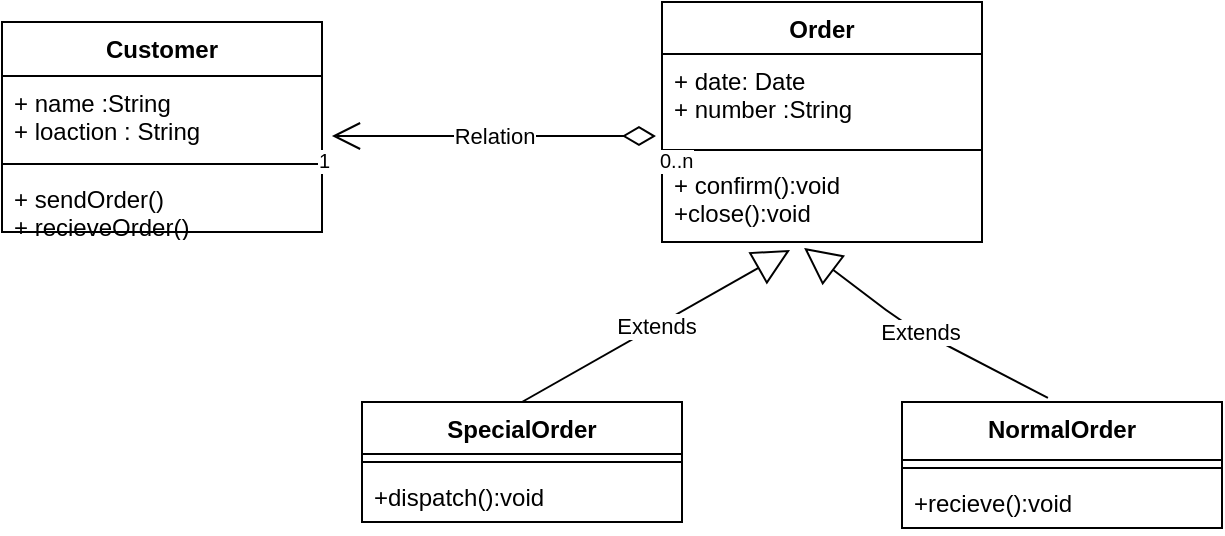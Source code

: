 <mxfile version="12.9.11" type="google"><diagram id="NKRZT1R6LFHvU0NbWi6P" name="Page-1"><mxGraphModel dx="868" dy="482" grid="1" gridSize="10" guides="1" tooltips="1" connect="1" arrows="1" fold="1" page="1" pageScale="1" pageWidth="827" pageHeight="1169" math="0" shadow="0"><root><mxCell id="0"/><mxCell id="1" parent="0"/><mxCell id="K3k2RYPiJiOC1snMqrYZ-1" value="Customer" style="swimlane;fontStyle=1;align=center;verticalAlign=top;childLayout=stackLayout;horizontal=1;startSize=27;horizontalStack=0;resizeParent=1;resizeParentMax=0;resizeLast=0;collapsible=1;marginBottom=0;" parent="1" vertex="1"><mxGeometry x="130" y="120" width="160" height="105" as="geometry"/></mxCell><mxCell id="K3k2RYPiJiOC1snMqrYZ-2" value="+ name :String&#10;+ loaction : String&#10;" style="text;strokeColor=none;fillColor=none;align=left;verticalAlign=top;spacingLeft=4;spacingRight=4;overflow=hidden;rotatable=0;points=[[0,0.5],[1,0.5]];portConstraint=eastwest;" parent="K3k2RYPiJiOC1snMqrYZ-1" vertex="1"><mxGeometry y="27" width="160" height="40" as="geometry"/></mxCell><mxCell id="K3k2RYPiJiOC1snMqrYZ-3" value="" style="line;strokeWidth=1;fillColor=none;align=left;verticalAlign=middle;spacingTop=-1;spacingLeft=3;spacingRight=3;rotatable=0;labelPosition=right;points=[];portConstraint=eastwest;" parent="K3k2RYPiJiOC1snMqrYZ-1" vertex="1"><mxGeometry y="67" width="160" height="8" as="geometry"/></mxCell><mxCell id="K3k2RYPiJiOC1snMqrYZ-4" value="+ sendOrder()&#10;+ recieveOrder()" style="text;strokeColor=none;fillColor=none;align=left;verticalAlign=top;spacingLeft=4;spacingRight=4;overflow=hidden;rotatable=0;points=[[0,0.5],[1,0.5]];portConstraint=eastwest;" parent="K3k2RYPiJiOC1snMqrYZ-1" vertex="1"><mxGeometry y="75" width="160" height="30" as="geometry"/></mxCell><mxCell id="K3k2RYPiJiOC1snMqrYZ-9" value="Order" style="swimlane;fontStyle=1;align=center;verticalAlign=top;childLayout=stackLayout;horizontal=1;startSize=26;horizontalStack=0;resizeParent=1;resizeParentMax=0;resizeLast=0;collapsible=1;marginBottom=0;" parent="1" vertex="1"><mxGeometry x="460" y="110" width="160" height="120" as="geometry"/></mxCell><mxCell id="K3k2RYPiJiOC1snMqrYZ-10" value="+ date: Date&#10;+ number :String&#10;" style="text;strokeColor=none;fillColor=none;align=left;verticalAlign=top;spacingLeft=4;spacingRight=4;overflow=hidden;rotatable=0;points=[[0,0.5],[1,0.5]];portConstraint=eastwest;" parent="K3k2RYPiJiOC1snMqrYZ-9" vertex="1"><mxGeometry y="26" width="160" height="44" as="geometry"/></mxCell><mxCell id="K3k2RYPiJiOC1snMqrYZ-11" value="" style="line;strokeWidth=1;fillColor=none;align=left;verticalAlign=middle;spacingTop=-1;spacingLeft=3;spacingRight=3;rotatable=0;labelPosition=right;points=[];portConstraint=eastwest;" parent="K3k2RYPiJiOC1snMqrYZ-9" vertex="1"><mxGeometry y="70" width="160" height="8" as="geometry"/></mxCell><mxCell id="K3k2RYPiJiOC1snMqrYZ-12" value="+ confirm():void&#10;+close():void" style="text;strokeColor=none;fillColor=none;align=left;verticalAlign=top;spacingLeft=4;spacingRight=4;overflow=hidden;rotatable=0;points=[[0,0.5],[1,0.5]];portConstraint=eastwest;" parent="K3k2RYPiJiOC1snMqrYZ-9" vertex="1"><mxGeometry y="78" width="160" height="42" as="geometry"/></mxCell><mxCell id="K3k2RYPiJiOC1snMqrYZ-13" value="SpecialOrder" style="swimlane;fontStyle=1;align=center;verticalAlign=top;childLayout=stackLayout;horizontal=1;startSize=26;horizontalStack=0;resizeParent=1;resizeParentMax=0;resizeLast=0;collapsible=1;marginBottom=0;" parent="1" vertex="1"><mxGeometry x="310" y="310" width="160" height="60" as="geometry"/></mxCell><mxCell id="K3k2RYPiJiOC1snMqrYZ-15" value="" style="line;strokeWidth=1;fillColor=none;align=left;verticalAlign=middle;spacingTop=-1;spacingLeft=3;spacingRight=3;rotatable=0;labelPosition=right;points=[];portConstraint=eastwest;" parent="K3k2RYPiJiOC1snMqrYZ-13" vertex="1"><mxGeometry y="26" width="160" height="8" as="geometry"/></mxCell><mxCell id="K3k2RYPiJiOC1snMqrYZ-16" value="+dispatch():void" style="text;strokeColor=none;fillColor=none;align=left;verticalAlign=top;spacingLeft=4;spacingRight=4;overflow=hidden;rotatable=0;points=[[0,0.5],[1,0.5]];portConstraint=eastwest;" parent="K3k2RYPiJiOC1snMqrYZ-13" vertex="1"><mxGeometry y="34" width="160" height="26" as="geometry"/></mxCell><mxCell id="K3k2RYPiJiOC1snMqrYZ-17" value="NormalOrder" style="swimlane;fontStyle=1;align=center;verticalAlign=top;childLayout=stackLayout;horizontal=1;startSize=29;horizontalStack=0;resizeParent=1;resizeParentMax=0;resizeLast=0;collapsible=1;marginBottom=0;" parent="1" vertex="1"><mxGeometry x="580" y="310" width="160" height="63" as="geometry"/></mxCell><mxCell id="K3k2RYPiJiOC1snMqrYZ-19" value="" style="line;strokeWidth=1;fillColor=none;align=left;verticalAlign=middle;spacingTop=-1;spacingLeft=3;spacingRight=3;rotatable=0;labelPosition=right;points=[];portConstraint=eastwest;" parent="K3k2RYPiJiOC1snMqrYZ-17" vertex="1"><mxGeometry y="29" width="160" height="8" as="geometry"/></mxCell><mxCell id="K3k2RYPiJiOC1snMqrYZ-20" value="+recieve():void" style="text;strokeColor=none;fillColor=none;align=left;verticalAlign=top;spacingLeft=4;spacingRight=4;overflow=hidden;rotatable=0;points=[[0,0.5],[1,0.5]];portConstraint=eastwest;" parent="K3k2RYPiJiOC1snMqrYZ-17" vertex="1"><mxGeometry y="37" width="160" height="26" as="geometry"/></mxCell><mxCell id="LGbRHJy6vdyxrLAgPQ7E-4" value="Extends" style="endArrow=block;endSize=16;endFill=0;html=1;exitX=0.456;exitY=-0.032;exitDx=0;exitDy=0;exitPerimeter=0;entryX=0.444;entryY=1.071;entryDx=0;entryDy=0;entryPerimeter=0;" edge="1" parent="1" source="K3k2RYPiJiOC1snMqrYZ-17" target="K3k2RYPiJiOC1snMqrYZ-12"><mxGeometry width="160" relative="1" as="geometry"><mxPoint x="330" y="250" as="sourcePoint"/><mxPoint x="490" y="250" as="targetPoint"/><Array as="points"><mxPoint x="580" y="270"/></Array></mxGeometry></mxCell><mxCell id="LGbRHJy6vdyxrLAgPQ7E-5" value="Extends" style="endArrow=block;endSize=16;endFill=0;html=1;exitX=0.5;exitY=0;exitDx=0;exitDy=0;entryX=0.4;entryY=1.095;entryDx=0;entryDy=0;entryPerimeter=0;" edge="1" parent="1" source="K3k2RYPiJiOC1snMqrYZ-13" target="K3k2RYPiJiOC1snMqrYZ-12"><mxGeometry width="160" relative="1" as="geometry"><mxPoint x="330" y="250" as="sourcePoint"/><mxPoint x="490" y="250" as="targetPoint"/></mxGeometry></mxCell><mxCell id="LGbRHJy6vdyxrLAgPQ7E-6" value="Relation" style="endArrow=open;html=1;endSize=12;startArrow=diamondThin;startSize=14;startFill=0;edgeStyle=orthogonalEdgeStyle;exitX=-0.019;exitY=0.932;exitDx=0;exitDy=0;exitPerimeter=0;entryX=1.031;entryY=0.75;entryDx=0;entryDy=0;entryPerimeter=0;" edge="1" parent="1" source="K3k2RYPiJiOC1snMqrYZ-10" target="K3k2RYPiJiOC1snMqrYZ-2"><mxGeometry relative="1" as="geometry"><mxPoint x="330" y="250" as="sourcePoint"/><mxPoint x="490" y="250" as="targetPoint"/></mxGeometry></mxCell><mxCell id="LGbRHJy6vdyxrLAgPQ7E-7" value="0..n" style="resizable=0;html=1;align=left;verticalAlign=top;labelBackgroundColor=#ffffff;fontSize=10;" connectable="0" vertex="1" parent="LGbRHJy6vdyxrLAgPQ7E-6"><mxGeometry x="-1" relative="1" as="geometry"/></mxCell><mxCell id="LGbRHJy6vdyxrLAgPQ7E-8" value="1" style="resizable=0;html=1;align=right;verticalAlign=top;labelBackgroundColor=#ffffff;fontSize=10;" connectable="0" vertex="1" parent="LGbRHJy6vdyxrLAgPQ7E-6"><mxGeometry x="1" relative="1" as="geometry"/></mxCell></root></mxGraphModel></diagram></mxfile>